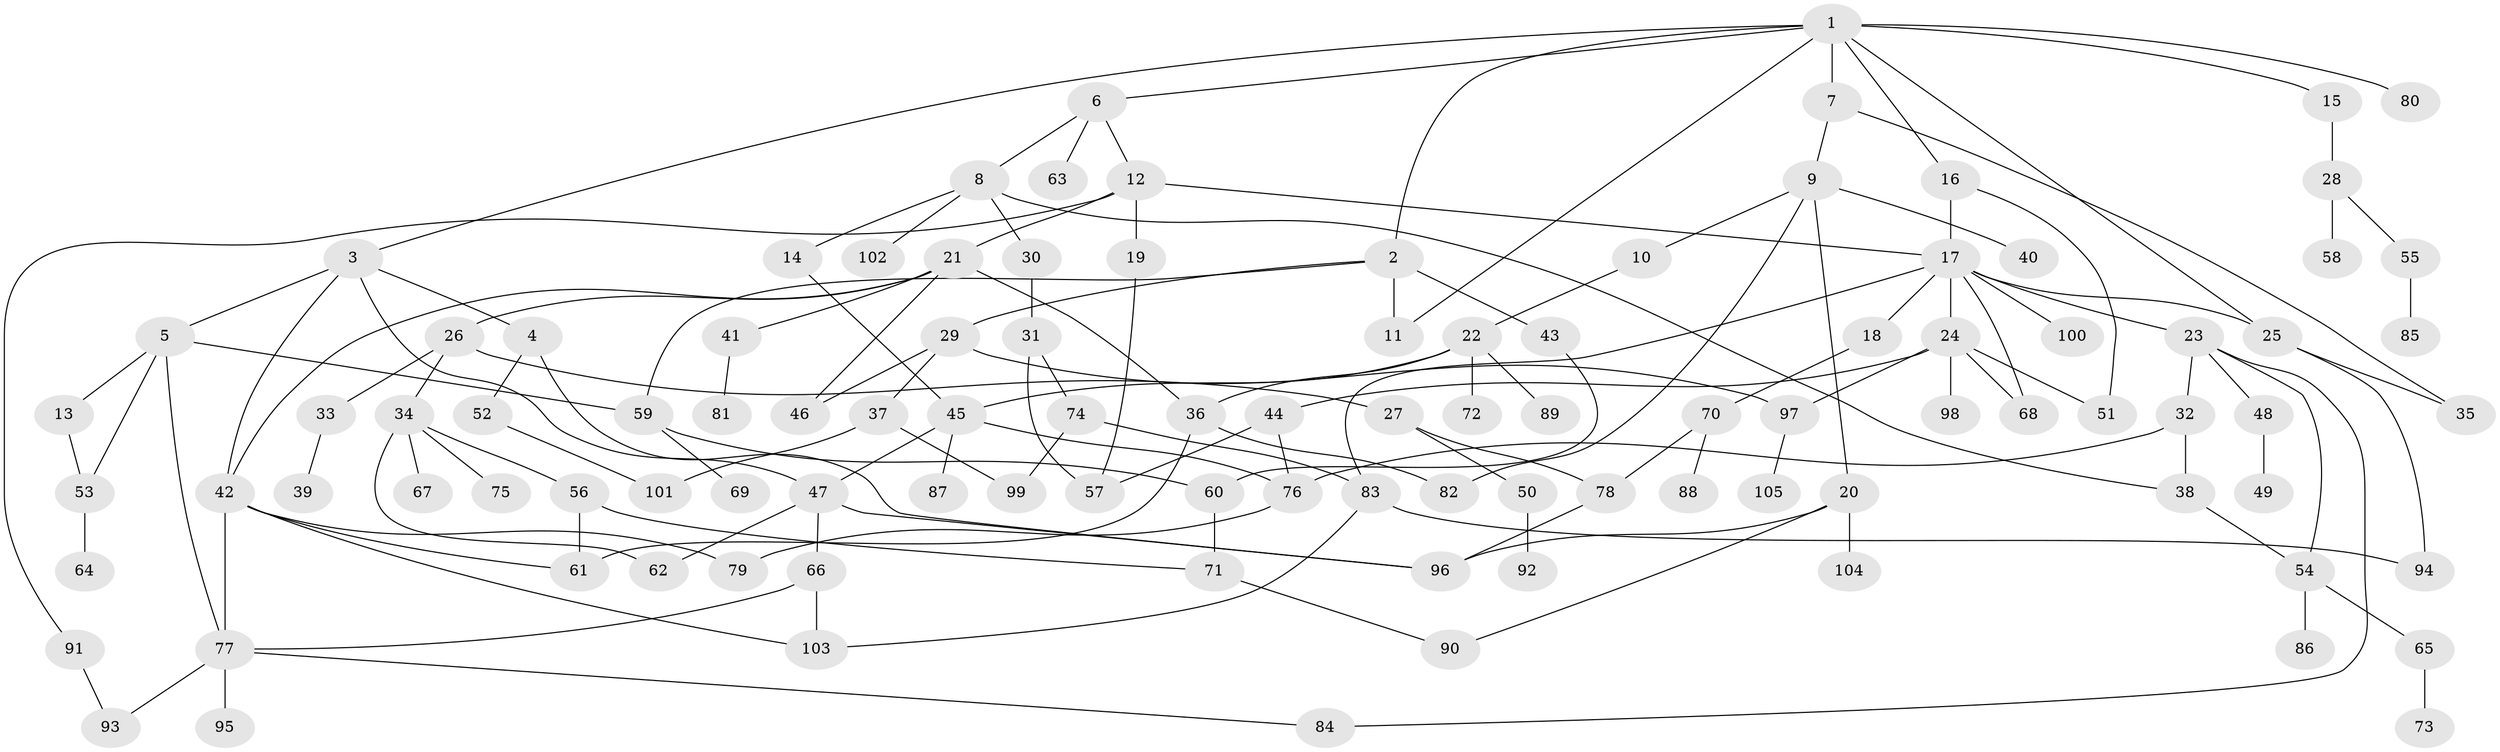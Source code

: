 // Generated by graph-tools (version 1.1) at 2025/34/03/09/25 02:34:18]
// undirected, 105 vertices, 146 edges
graph export_dot {
graph [start="1"]
  node [color=gray90,style=filled];
  1;
  2;
  3;
  4;
  5;
  6;
  7;
  8;
  9;
  10;
  11;
  12;
  13;
  14;
  15;
  16;
  17;
  18;
  19;
  20;
  21;
  22;
  23;
  24;
  25;
  26;
  27;
  28;
  29;
  30;
  31;
  32;
  33;
  34;
  35;
  36;
  37;
  38;
  39;
  40;
  41;
  42;
  43;
  44;
  45;
  46;
  47;
  48;
  49;
  50;
  51;
  52;
  53;
  54;
  55;
  56;
  57;
  58;
  59;
  60;
  61;
  62;
  63;
  64;
  65;
  66;
  67;
  68;
  69;
  70;
  71;
  72;
  73;
  74;
  75;
  76;
  77;
  78;
  79;
  80;
  81;
  82;
  83;
  84;
  85;
  86;
  87;
  88;
  89;
  90;
  91;
  92;
  93;
  94;
  95;
  96;
  97;
  98;
  99;
  100;
  101;
  102;
  103;
  104;
  105;
  1 -- 2;
  1 -- 3;
  1 -- 6;
  1 -- 7;
  1 -- 15;
  1 -- 16;
  1 -- 25;
  1 -- 80;
  1 -- 11;
  2 -- 11;
  2 -- 29;
  2 -- 43;
  2 -- 59;
  3 -- 4;
  3 -- 5;
  3 -- 42;
  3 -- 47;
  4 -- 52;
  4 -- 96;
  5 -- 13;
  5 -- 77;
  5 -- 53;
  5 -- 59;
  6 -- 8;
  6 -- 12;
  6 -- 63;
  7 -- 9;
  7 -- 35;
  8 -- 14;
  8 -- 30;
  8 -- 102;
  8 -- 38;
  9 -- 10;
  9 -- 20;
  9 -- 40;
  9 -- 82;
  10 -- 22;
  12 -- 19;
  12 -- 21;
  12 -- 91;
  12 -- 17;
  13 -- 53;
  14 -- 45;
  15 -- 28;
  16 -- 17;
  16 -- 51;
  17 -- 18;
  17 -- 23;
  17 -- 24;
  17 -- 83;
  17 -- 100;
  17 -- 25;
  17 -- 68;
  18 -- 70;
  19 -- 57;
  20 -- 104;
  20 -- 90;
  20 -- 96;
  21 -- 26;
  21 -- 36;
  21 -- 41;
  21 -- 42;
  21 -- 46;
  22 -- 45;
  22 -- 72;
  22 -- 89;
  22 -- 36;
  23 -- 32;
  23 -- 48;
  23 -- 54;
  23 -- 84;
  24 -- 44;
  24 -- 51;
  24 -- 68;
  24 -- 97;
  24 -- 98;
  25 -- 94;
  25 -- 35;
  26 -- 27;
  26 -- 33;
  26 -- 34;
  27 -- 50;
  27 -- 78;
  28 -- 55;
  28 -- 58;
  29 -- 37;
  29 -- 46;
  29 -- 97;
  30 -- 31;
  31 -- 74;
  31 -- 57;
  32 -- 38;
  32 -- 76;
  33 -- 39;
  34 -- 56;
  34 -- 67;
  34 -- 75;
  34 -- 62;
  36 -- 61;
  36 -- 82;
  37 -- 99;
  37 -- 101;
  38 -- 54;
  41 -- 81;
  42 -- 61;
  42 -- 77;
  42 -- 79;
  42 -- 103;
  43 -- 60;
  44 -- 57;
  44 -- 76;
  45 -- 76;
  45 -- 87;
  45 -- 47;
  47 -- 62;
  47 -- 66;
  47 -- 96;
  48 -- 49;
  50 -- 92;
  52 -- 101;
  53 -- 64;
  54 -- 65;
  54 -- 86;
  55 -- 85;
  56 -- 71;
  56 -- 61;
  59 -- 69;
  59 -- 60;
  60 -- 71;
  65 -- 73;
  66 -- 103;
  66 -- 77;
  70 -- 88;
  70 -- 78;
  71 -- 90;
  74 -- 99;
  74 -- 83;
  76 -- 79;
  77 -- 84;
  77 -- 95;
  77 -- 93;
  78 -- 96;
  83 -- 94;
  83 -- 103;
  91 -- 93;
  97 -- 105;
}
